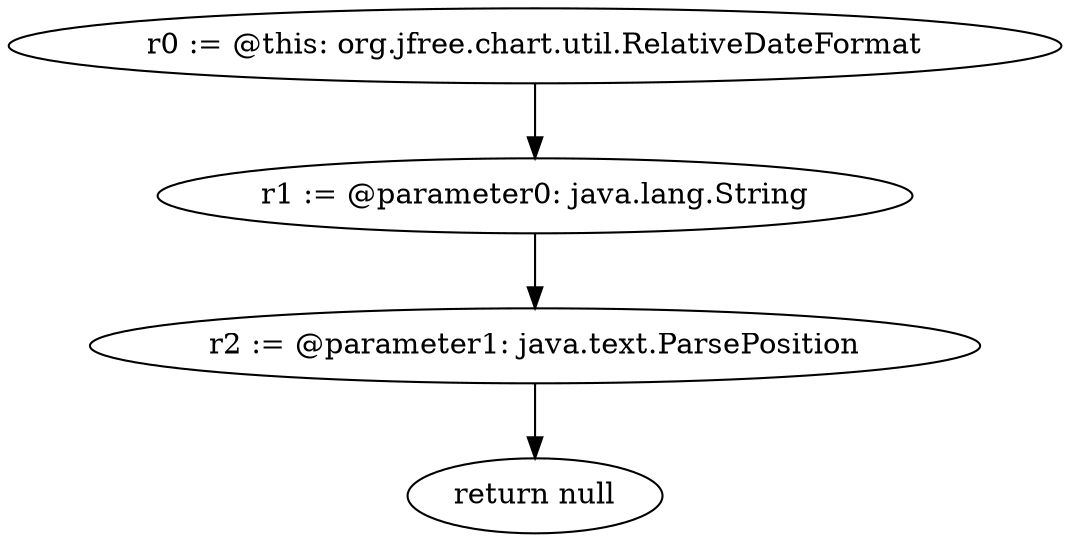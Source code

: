 digraph "unitGraph" {
    "r0 := @this: org.jfree.chart.util.RelativeDateFormat"
    "r1 := @parameter0: java.lang.String"
    "r2 := @parameter1: java.text.ParsePosition"
    "return null"
    "r0 := @this: org.jfree.chart.util.RelativeDateFormat"->"r1 := @parameter0: java.lang.String";
    "r1 := @parameter0: java.lang.String"->"r2 := @parameter1: java.text.ParsePosition";
    "r2 := @parameter1: java.text.ParsePosition"->"return null";
}
